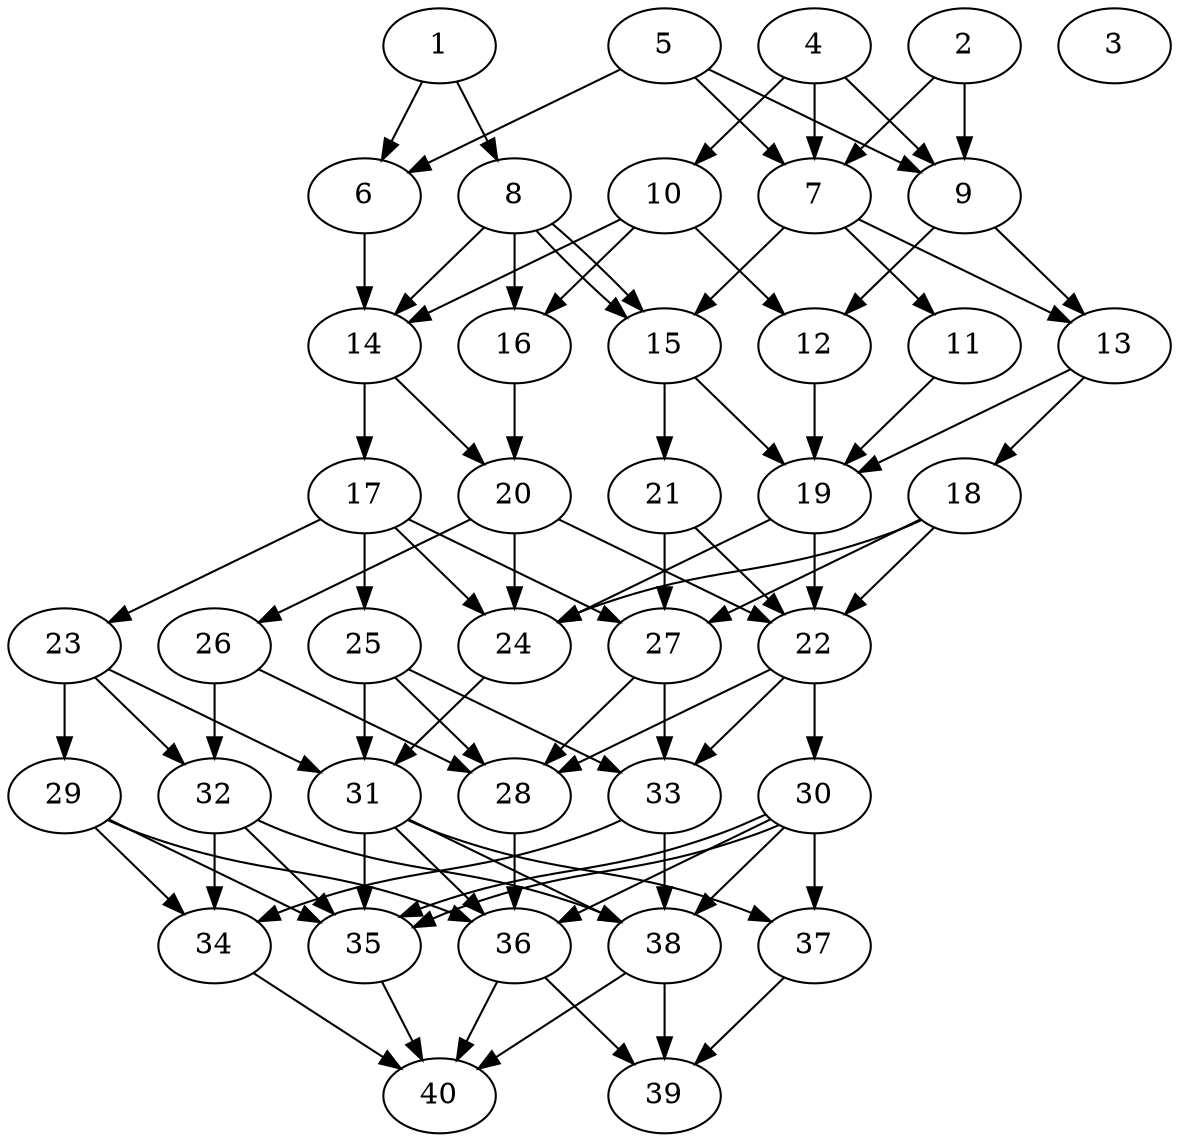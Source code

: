 // DAG automatically generated by daggen at Thu Oct  3 14:06:48 2019
// ./daggen --dot -n 40 --ccr 0.3 --fat 0.5 --regular 0.9 --density 0.7 --mindata 5242880 --maxdata 52428800 
digraph G {
  1 [size="59255467", alpha="0.02", expect_size="17776640"] 
  1 -> 6 [size ="17776640"]
  1 -> 8 [size ="17776640"]
  2 [size="167680000", alpha="0.04", expect_size="50304000"] 
  2 -> 7 [size ="50304000"]
  2 -> 9 [size ="50304000"]
  3 [size="133164373", alpha="0.03", expect_size="39949312"] 
  4 [size="43898880", alpha="0.10", expect_size="13169664"] 
  4 -> 7 [size ="13169664"]
  4 -> 9 [size ="13169664"]
  4 -> 10 [size ="13169664"]
  5 [size="86111573", alpha="0.12", expect_size="25833472"] 
  5 -> 6 [size ="25833472"]
  5 -> 7 [size ="25833472"]
  5 -> 9 [size ="25833472"]
  6 [size="82121387", alpha="0.14", expect_size="24636416"] 
  6 -> 14 [size ="24636416"]
  7 [size="33556480", alpha="0.16", expect_size="10066944"] 
  7 -> 11 [size ="10066944"]
  7 -> 13 [size ="10066944"]
  7 -> 15 [size ="10066944"]
  8 [size="105666560", alpha="0.20", expect_size="31699968"] 
  8 -> 14 [size ="31699968"]
  8 -> 15 [size ="31699968"]
  8 -> 15 [size ="31699968"]
  8 -> 16 [size ="31699968"]
  9 [size="107451733", alpha="0.03", expect_size="32235520"] 
  9 -> 12 [size ="32235520"]
  9 -> 13 [size ="32235520"]
  10 [size="34409813", alpha="0.10", expect_size="10322944"] 
  10 -> 12 [size ="10322944"]
  10 -> 14 [size ="10322944"]
  10 -> 16 [size ="10322944"]
  11 [size="169990827", alpha="0.14", expect_size="50997248"] 
  11 -> 19 [size ="50997248"]
  12 [size="25023147", alpha="0.19", expect_size="7506944"] 
  12 -> 19 [size ="7506944"]
  13 [size="54009173", alpha="0.17", expect_size="16202752"] 
  13 -> 18 [size ="16202752"]
  13 -> 19 [size ="16202752"]
  14 [size="76922880", alpha="0.15", expect_size="23076864"] 
  14 -> 17 [size ="23076864"]
  14 -> 20 [size ="23076864"]
  15 [size="152384853", alpha="0.05", expect_size="45715456"] 
  15 -> 19 [size ="45715456"]
  15 -> 21 [size ="45715456"]
  16 [size="86060373", alpha="0.00", expect_size="25818112"] 
  16 -> 20 [size ="25818112"]
  17 [size="40581120", alpha="0.15", expect_size="12174336"] 
  17 -> 23 [size ="12174336"]
  17 -> 24 [size ="12174336"]
  17 -> 25 [size ="12174336"]
  17 -> 27 [size ="12174336"]
  18 [size="163904853", alpha="0.04", expect_size="49171456"] 
  18 -> 22 [size ="49171456"]
  18 -> 24 [size ="49171456"]
  18 -> 27 [size ="49171456"]
  19 [size="160993280", alpha="0.11", expect_size="48297984"] 
  19 -> 22 [size ="48297984"]
  19 -> 24 [size ="48297984"]
  20 [size="29791573", alpha="0.10", expect_size="8937472"] 
  20 -> 22 [size ="8937472"]
  20 -> 24 [size ="8937472"]
  20 -> 26 [size ="8937472"]
  21 [size="108294827", alpha="0.14", expect_size="32488448"] 
  21 -> 22 [size ="32488448"]
  21 -> 27 [size ="32488448"]
  22 [size="60900693", alpha="0.17", expect_size="18270208"] 
  22 -> 28 [size ="18270208"]
  22 -> 30 [size ="18270208"]
  22 -> 33 [size ="18270208"]
  23 [size="49739093", alpha="0.15", expect_size="14921728"] 
  23 -> 29 [size ="14921728"]
  23 -> 31 [size ="14921728"]
  23 -> 32 [size ="14921728"]
  24 [size="27091627", alpha="0.17", expect_size="8127488"] 
  24 -> 31 [size ="8127488"]
  25 [size="141752320", alpha="0.07", expect_size="42525696"] 
  25 -> 28 [size ="42525696"]
  25 -> 31 [size ="42525696"]
  25 -> 33 [size ="42525696"]
  26 [size="21998933", alpha="0.05", expect_size="6599680"] 
  26 -> 28 [size ="6599680"]
  26 -> 32 [size ="6599680"]
  27 [size="23036587", alpha="0.06", expect_size="6910976"] 
  27 -> 28 [size ="6910976"]
  27 -> 33 [size ="6910976"]
  28 [size="137608533", alpha="0.17", expect_size="41282560"] 
  28 -> 36 [size ="41282560"]
  29 [size="170635947", alpha="0.00", expect_size="51190784"] 
  29 -> 34 [size ="51190784"]
  29 -> 35 [size ="51190784"]
  29 -> 36 [size ="51190784"]
  30 [size="99328000", alpha="0.06", expect_size="29798400"] 
  30 -> 35 [size ="29798400"]
  30 -> 35 [size ="29798400"]
  30 -> 36 [size ="29798400"]
  30 -> 37 [size ="29798400"]
  30 -> 38 [size ="29798400"]
  31 [size="19578880", alpha="0.10", expect_size="5873664"] 
  31 -> 35 [size ="5873664"]
  31 -> 36 [size ="5873664"]
  31 -> 37 [size ="5873664"]
  31 -> 38 [size ="5873664"]
  32 [size="130457600", alpha="0.16", expect_size="39137280"] 
  32 -> 34 [size ="39137280"]
  32 -> 35 [size ="39137280"]
  32 -> 38 [size ="39137280"]
  33 [size="110312107", alpha="0.06", expect_size="33093632"] 
  33 -> 34 [size ="33093632"]
  33 -> 38 [size ="33093632"]
  34 [size="74833920", alpha="0.04", expect_size="22450176"] 
  34 -> 40 [size ="22450176"]
  35 [size="50442240", alpha="0.19", expect_size="15132672"] 
  35 -> 40 [size ="15132672"]
  36 [size="105782613", alpha="0.02", expect_size="31734784"] 
  36 -> 39 [size ="31734784"]
  36 -> 40 [size ="31734784"]
  37 [size="148206933", alpha="0.09", expect_size="44462080"] 
  37 -> 39 [size ="44462080"]
  38 [size="36515840", alpha="0.14", expect_size="10954752"] 
  38 -> 39 [size ="10954752"]
  38 -> 40 [size ="10954752"]
  39 [size="173475840", alpha="0.18", expect_size="52042752"] 
  40 [size="19913387", alpha="0.03", expect_size="5974016"] 
}
